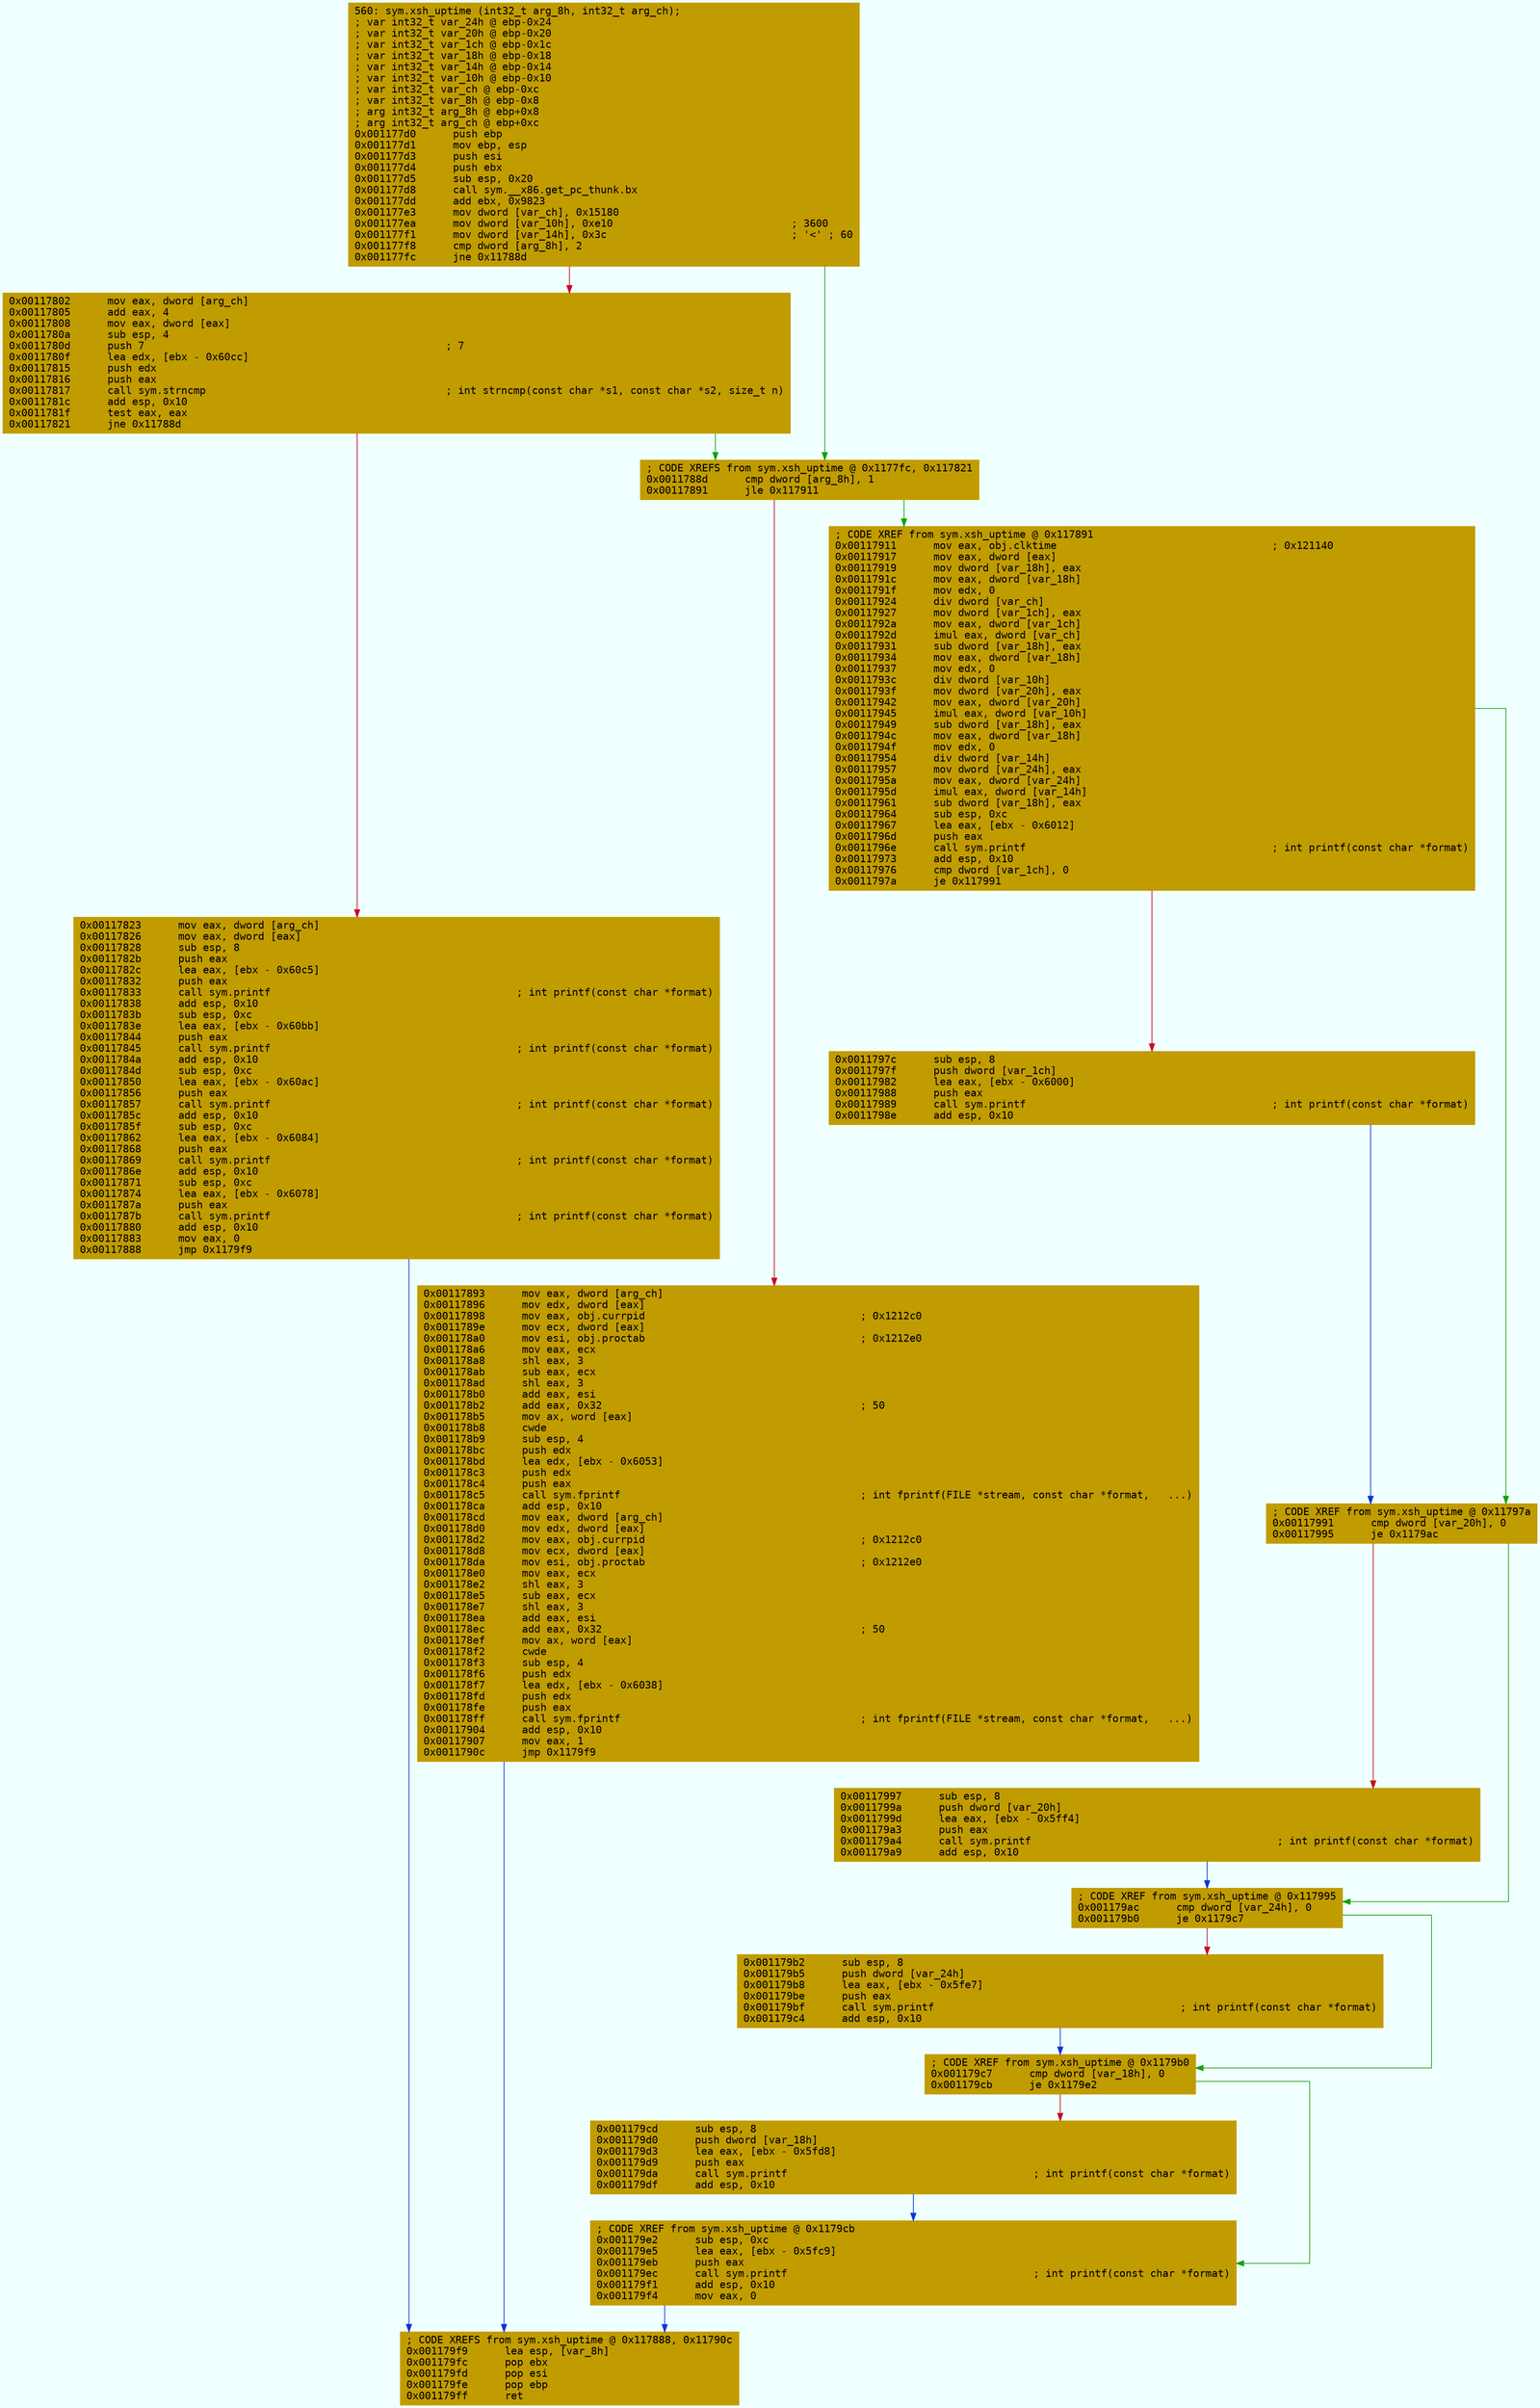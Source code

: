 digraph code {
	graph [bgcolor=azure fontsize=8 fontname="Courier" splines="ortho"];
	node [fillcolor=gray style=filled shape=box];
	edge [arrowhead="normal"];
	"0x001177d0" [URL="sym.xsh_uptime/0x001177d0", fillcolor="#c19c00",color="#c19c00", fontname="Courier",label="560: sym.xsh_uptime (int32_t arg_8h, int32_t arg_ch);\l; var int32_t var_24h @ ebp-0x24\l; var int32_t var_20h @ ebp-0x20\l; var int32_t var_1ch @ ebp-0x1c\l; var int32_t var_18h @ ebp-0x18\l; var int32_t var_14h @ ebp-0x14\l; var int32_t var_10h @ ebp-0x10\l; var int32_t var_ch @ ebp-0xc\l; var int32_t var_8h @ ebp-0x8\l; arg int32_t arg_8h @ ebp+0x8\l; arg int32_t arg_ch @ ebp+0xc\l0x001177d0      push ebp\l0x001177d1      mov ebp, esp\l0x001177d3      push esi\l0x001177d4      push ebx\l0x001177d5      sub esp, 0x20\l0x001177d8      call sym.__x86.get_pc_thunk.bx\l0x001177dd      add ebx, 0x9823\l0x001177e3      mov dword [var_ch], 0x15180\l0x001177ea      mov dword [var_10h], 0xe10                             ; 3600\l0x001177f1      mov dword [var_14h], 0x3c                              ; '<' ; 60\l0x001177f8      cmp dword [arg_8h], 2\l0x001177fc      jne 0x11788d\l"]
	"0x00117802" [URL="sym.xsh_uptime/0x00117802", fillcolor="#c19c00",color="#c19c00", fontname="Courier",label="0x00117802      mov eax, dword [arg_ch]\l0x00117805      add eax, 4\l0x00117808      mov eax, dword [eax]\l0x0011780a      sub esp, 4\l0x0011780d      push 7                                                 ; 7\l0x0011780f      lea edx, [ebx - 0x60cc]\l0x00117815      push edx\l0x00117816      push eax\l0x00117817      call sym.strncmp                                       ; int strncmp(const char *s1, const char *s2, size_t n)\l0x0011781c      add esp, 0x10\l0x0011781f      test eax, eax\l0x00117821      jne 0x11788d\l"]
	"0x00117823" [URL="sym.xsh_uptime/0x00117823", fillcolor="#c19c00",color="#c19c00", fontname="Courier",label="0x00117823      mov eax, dword [arg_ch]\l0x00117826      mov eax, dword [eax]\l0x00117828      sub esp, 8\l0x0011782b      push eax\l0x0011782c      lea eax, [ebx - 0x60c5]\l0x00117832      push eax\l0x00117833      call sym.printf                                        ; int printf(const char *format)\l0x00117838      add esp, 0x10\l0x0011783b      sub esp, 0xc\l0x0011783e      lea eax, [ebx - 0x60bb]\l0x00117844      push eax\l0x00117845      call sym.printf                                        ; int printf(const char *format)\l0x0011784a      add esp, 0x10\l0x0011784d      sub esp, 0xc\l0x00117850      lea eax, [ebx - 0x60ac]\l0x00117856      push eax\l0x00117857      call sym.printf                                        ; int printf(const char *format)\l0x0011785c      add esp, 0x10\l0x0011785f      sub esp, 0xc\l0x00117862      lea eax, [ebx - 0x6084]\l0x00117868      push eax\l0x00117869      call sym.printf                                        ; int printf(const char *format)\l0x0011786e      add esp, 0x10\l0x00117871      sub esp, 0xc\l0x00117874      lea eax, [ebx - 0x6078]\l0x0011787a      push eax\l0x0011787b      call sym.printf                                        ; int printf(const char *format)\l0x00117880      add esp, 0x10\l0x00117883      mov eax, 0\l0x00117888      jmp 0x1179f9\l"]
	"0x0011788d" [URL="sym.xsh_uptime/0x0011788d", fillcolor="#c19c00",color="#c19c00", fontname="Courier",label="; CODE XREFS from sym.xsh_uptime @ 0x1177fc, 0x117821\l0x0011788d      cmp dword [arg_8h], 1\l0x00117891      jle 0x117911\l"]
	"0x00117893" [URL="sym.xsh_uptime/0x00117893", fillcolor="#c19c00",color="#c19c00", fontname="Courier",label="0x00117893      mov eax, dword [arg_ch]\l0x00117896      mov edx, dword [eax]\l0x00117898      mov eax, obj.currpid                                   ; 0x1212c0\l0x0011789e      mov ecx, dword [eax]\l0x001178a0      mov esi, obj.proctab                                   ; 0x1212e0\l0x001178a6      mov eax, ecx\l0x001178a8      shl eax, 3\l0x001178ab      sub eax, ecx\l0x001178ad      shl eax, 3\l0x001178b0      add eax, esi\l0x001178b2      add eax, 0x32                                          ; 50\l0x001178b5      mov ax, word [eax]\l0x001178b8      cwde\l0x001178b9      sub esp, 4\l0x001178bc      push edx\l0x001178bd      lea edx, [ebx - 0x6053]\l0x001178c3      push edx\l0x001178c4      push eax\l0x001178c5      call sym.fprintf                                       ; int fprintf(FILE *stream, const char *format,   ...)\l0x001178ca      add esp, 0x10\l0x001178cd      mov eax, dword [arg_ch]\l0x001178d0      mov edx, dword [eax]\l0x001178d2      mov eax, obj.currpid                                   ; 0x1212c0\l0x001178d8      mov ecx, dword [eax]\l0x001178da      mov esi, obj.proctab                                   ; 0x1212e0\l0x001178e0      mov eax, ecx\l0x001178e2      shl eax, 3\l0x001178e5      sub eax, ecx\l0x001178e7      shl eax, 3\l0x001178ea      add eax, esi\l0x001178ec      add eax, 0x32                                          ; 50\l0x001178ef      mov ax, word [eax]\l0x001178f2      cwde\l0x001178f3      sub esp, 4\l0x001178f6      push edx\l0x001178f7      lea edx, [ebx - 0x6038]\l0x001178fd      push edx\l0x001178fe      push eax\l0x001178ff      call sym.fprintf                                       ; int fprintf(FILE *stream, const char *format,   ...)\l0x00117904      add esp, 0x10\l0x00117907      mov eax, 1\l0x0011790c      jmp 0x1179f9\l"]
	"0x00117911" [URL="sym.xsh_uptime/0x00117911", fillcolor="#c19c00",color="#c19c00", fontname="Courier",label="; CODE XREF from sym.xsh_uptime @ 0x117891\l0x00117911      mov eax, obj.clktime                                   ; 0x121140\l0x00117917      mov eax, dword [eax]\l0x00117919      mov dword [var_18h], eax\l0x0011791c      mov eax, dword [var_18h]\l0x0011791f      mov edx, 0\l0x00117924      div dword [var_ch]\l0x00117927      mov dword [var_1ch], eax\l0x0011792a      mov eax, dword [var_1ch]\l0x0011792d      imul eax, dword [var_ch]\l0x00117931      sub dword [var_18h], eax\l0x00117934      mov eax, dword [var_18h]\l0x00117937      mov edx, 0\l0x0011793c      div dword [var_10h]\l0x0011793f      mov dword [var_20h], eax\l0x00117942      mov eax, dword [var_20h]\l0x00117945      imul eax, dword [var_10h]\l0x00117949      sub dword [var_18h], eax\l0x0011794c      mov eax, dword [var_18h]\l0x0011794f      mov edx, 0\l0x00117954      div dword [var_14h]\l0x00117957      mov dword [var_24h], eax\l0x0011795a      mov eax, dword [var_24h]\l0x0011795d      imul eax, dword [var_14h]\l0x00117961      sub dword [var_18h], eax\l0x00117964      sub esp, 0xc\l0x00117967      lea eax, [ebx - 0x6012]\l0x0011796d      push eax\l0x0011796e      call sym.printf                                        ; int printf(const char *format)\l0x00117973      add esp, 0x10\l0x00117976      cmp dword [var_1ch], 0\l0x0011797a      je 0x117991\l"]
	"0x0011797c" [URL="sym.xsh_uptime/0x0011797c", fillcolor="#c19c00",color="#c19c00", fontname="Courier",label="0x0011797c      sub esp, 8\l0x0011797f      push dword [var_1ch]\l0x00117982      lea eax, [ebx - 0x6000]\l0x00117988      push eax\l0x00117989      call sym.printf                                        ; int printf(const char *format)\l0x0011798e      add esp, 0x10\l"]
	"0x00117991" [URL="sym.xsh_uptime/0x00117991", fillcolor="#c19c00",color="#c19c00", fontname="Courier",label="; CODE XREF from sym.xsh_uptime @ 0x11797a\l0x00117991      cmp dword [var_20h], 0\l0x00117995      je 0x1179ac\l"]
	"0x00117997" [URL="sym.xsh_uptime/0x00117997", fillcolor="#c19c00",color="#c19c00", fontname="Courier",label="0x00117997      sub esp, 8\l0x0011799a      push dword [var_20h]\l0x0011799d      lea eax, [ebx - 0x5ff4]\l0x001179a3      push eax\l0x001179a4      call sym.printf                                        ; int printf(const char *format)\l0x001179a9      add esp, 0x10\l"]
	"0x001179ac" [URL="sym.xsh_uptime/0x001179ac", fillcolor="#c19c00",color="#c19c00", fontname="Courier",label="; CODE XREF from sym.xsh_uptime @ 0x117995\l0x001179ac      cmp dword [var_24h], 0\l0x001179b0      je 0x1179c7\l"]
	"0x001179b2" [URL="sym.xsh_uptime/0x001179b2", fillcolor="#c19c00",color="#c19c00", fontname="Courier",label="0x001179b2      sub esp, 8\l0x001179b5      push dword [var_24h]\l0x001179b8      lea eax, [ebx - 0x5fe7]\l0x001179be      push eax\l0x001179bf      call sym.printf                                        ; int printf(const char *format)\l0x001179c4      add esp, 0x10\l"]
	"0x001179c7" [URL="sym.xsh_uptime/0x001179c7", fillcolor="#c19c00",color="#c19c00", fontname="Courier",label="; CODE XREF from sym.xsh_uptime @ 0x1179b0\l0x001179c7      cmp dword [var_18h], 0\l0x001179cb      je 0x1179e2\l"]
	"0x001179cd" [URL="sym.xsh_uptime/0x001179cd", fillcolor="#c19c00",color="#c19c00", fontname="Courier",label="0x001179cd      sub esp, 8\l0x001179d0      push dword [var_18h]\l0x001179d3      lea eax, [ebx - 0x5fd8]\l0x001179d9      push eax\l0x001179da      call sym.printf                                        ; int printf(const char *format)\l0x001179df      add esp, 0x10\l"]
	"0x001179e2" [URL="sym.xsh_uptime/0x001179e2", fillcolor="#c19c00",color="#c19c00", fontname="Courier",label="; CODE XREF from sym.xsh_uptime @ 0x1179cb\l0x001179e2      sub esp, 0xc\l0x001179e5      lea eax, [ebx - 0x5fc9]\l0x001179eb      push eax\l0x001179ec      call sym.printf                                        ; int printf(const char *format)\l0x001179f1      add esp, 0x10\l0x001179f4      mov eax, 0\l"]
	"0x001179f9" [URL="sym.xsh_uptime/0x001179f9", fillcolor="#c19c00",color="#c19c00", fontname="Courier",label="; CODE XREFS from sym.xsh_uptime @ 0x117888, 0x11790c\l0x001179f9      lea esp, [var_8h]\l0x001179fc      pop ebx\l0x001179fd      pop esi\l0x001179fe      pop ebp\l0x001179ff      ret\l"]
        "0x001177d0" -> "0x0011788d" [color="#13a10e"];
        "0x001177d0" -> "0x00117802" [color="#c50f1f"];
        "0x00117802" -> "0x0011788d" [color="#13a10e"];
        "0x00117802" -> "0x00117823" [color="#c50f1f"];
        "0x00117823" -> "0x001179f9" [color="#0037da"];
        "0x0011788d" -> "0x00117911" [color="#13a10e"];
        "0x0011788d" -> "0x00117893" [color="#c50f1f"];
        "0x00117893" -> "0x001179f9" [color="#0037da"];
        "0x00117911" -> "0x00117991" [color="#13a10e"];
        "0x00117911" -> "0x0011797c" [color="#c50f1f"];
        "0x0011797c" -> "0x00117991" [color="#0037da"];
        "0x00117991" -> "0x001179ac" [color="#13a10e"];
        "0x00117991" -> "0x00117997" [color="#c50f1f"];
        "0x00117997" -> "0x001179ac" [color="#0037da"];
        "0x001179ac" -> "0x001179c7" [color="#13a10e"];
        "0x001179ac" -> "0x001179b2" [color="#c50f1f"];
        "0x001179b2" -> "0x001179c7" [color="#0037da"];
        "0x001179c7" -> "0x001179e2" [color="#13a10e"];
        "0x001179c7" -> "0x001179cd" [color="#c50f1f"];
        "0x001179cd" -> "0x001179e2" [color="#0037da"];
        "0x001179e2" -> "0x001179f9" [color="#0037da"];
}
